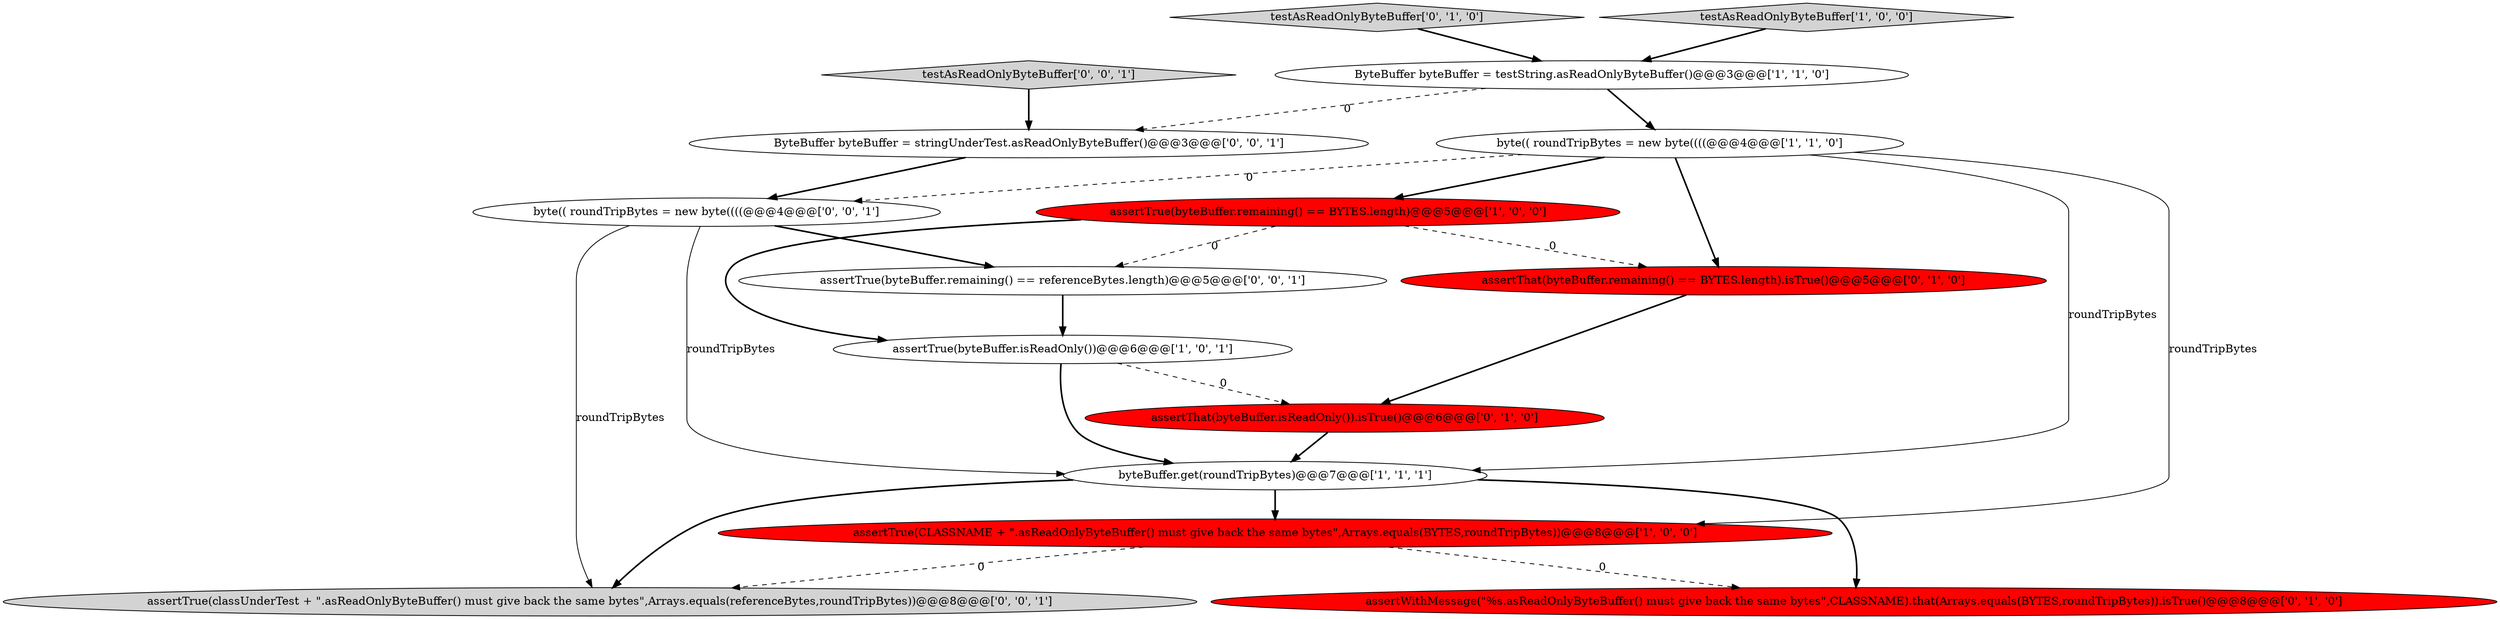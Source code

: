 digraph {
1 [style = filled, label = "assertTrue(byteBuffer.remaining() == BYTES.length)@@@5@@@['1', '0', '0']", fillcolor = red, shape = ellipse image = "AAA1AAABBB1BBB"];
15 [style = filled, label = "assertTrue(byteBuffer.remaining() == referenceBytes.length)@@@5@@@['0', '0', '1']", fillcolor = white, shape = ellipse image = "AAA0AAABBB3BBB"];
8 [style = filled, label = "testAsReadOnlyByteBuffer['0', '1', '0']", fillcolor = lightgray, shape = diamond image = "AAA0AAABBB2BBB"];
11 [style = filled, label = "testAsReadOnlyByteBuffer['0', '0', '1']", fillcolor = lightgray, shape = diamond image = "AAA0AAABBB3BBB"];
12 [style = filled, label = "byte(( roundTripBytes = new byte((((@@@4@@@['0', '0', '1']", fillcolor = white, shape = ellipse image = "AAA0AAABBB3BBB"];
4 [style = filled, label = "assertTrue(CLASSNAME + \".asReadOnlyByteBuffer() must give back the same bytes\",Arrays.equals(BYTES,roundTripBytes))@@@8@@@['1', '0', '0']", fillcolor = red, shape = ellipse image = "AAA1AAABBB1BBB"];
13 [style = filled, label = "assertTrue(classUnderTest + \".asReadOnlyByteBuffer() must give back the same bytes\",Arrays.equals(referenceBytes,roundTripBytes))@@@8@@@['0', '0', '1']", fillcolor = lightgray, shape = ellipse image = "AAA0AAABBB3BBB"];
10 [style = filled, label = "assertThat(byteBuffer.remaining() == BYTES.length).isTrue()@@@5@@@['0', '1', '0']", fillcolor = red, shape = ellipse image = "AAA1AAABBB2BBB"];
7 [style = filled, label = "assertWithMessage(\"%s.asReadOnlyByteBuffer() must give back the same bytes\",CLASSNAME).that(Arrays.equals(BYTES,roundTripBytes)).isTrue()@@@8@@@['0', '1', '0']", fillcolor = red, shape = ellipse image = "AAA1AAABBB2BBB"];
14 [style = filled, label = "ByteBuffer byteBuffer = stringUnderTest.asReadOnlyByteBuffer()@@@3@@@['0', '0', '1']", fillcolor = white, shape = ellipse image = "AAA0AAABBB3BBB"];
6 [style = filled, label = "byte(( roundTripBytes = new byte((((@@@4@@@['1', '1', '0']", fillcolor = white, shape = ellipse image = "AAA0AAABBB1BBB"];
3 [style = filled, label = "assertTrue(byteBuffer.isReadOnly())@@@6@@@['1', '0', '1']", fillcolor = white, shape = ellipse image = "AAA0AAABBB1BBB"];
0 [style = filled, label = "byteBuffer.get(roundTripBytes)@@@7@@@['1', '1', '1']", fillcolor = white, shape = ellipse image = "AAA0AAABBB1BBB"];
9 [style = filled, label = "assertThat(byteBuffer.isReadOnly()).isTrue()@@@6@@@['0', '1', '0']", fillcolor = red, shape = ellipse image = "AAA1AAABBB2BBB"];
5 [style = filled, label = "testAsReadOnlyByteBuffer['1', '0', '0']", fillcolor = lightgray, shape = diamond image = "AAA0AAABBB1BBB"];
2 [style = filled, label = "ByteBuffer byteBuffer = testString.asReadOnlyByteBuffer()@@@3@@@['1', '1', '0']", fillcolor = white, shape = ellipse image = "AAA0AAABBB1BBB"];
9->0 [style = bold, label=""];
0->13 [style = bold, label=""];
11->14 [style = bold, label=""];
2->6 [style = bold, label=""];
1->15 [style = dashed, label="0"];
12->13 [style = solid, label="roundTripBytes"];
12->15 [style = bold, label=""];
1->3 [style = bold, label=""];
12->0 [style = solid, label="roundTripBytes"];
1->10 [style = dashed, label="0"];
15->3 [style = bold, label=""];
3->0 [style = bold, label=""];
0->7 [style = bold, label=""];
6->12 [style = dashed, label="0"];
6->1 [style = bold, label=""];
5->2 [style = bold, label=""];
2->14 [style = dashed, label="0"];
8->2 [style = bold, label=""];
3->9 [style = dashed, label="0"];
0->4 [style = bold, label=""];
4->7 [style = dashed, label="0"];
6->10 [style = bold, label=""];
14->12 [style = bold, label=""];
6->0 [style = solid, label="roundTripBytes"];
10->9 [style = bold, label=""];
6->4 [style = solid, label="roundTripBytes"];
4->13 [style = dashed, label="0"];
}
